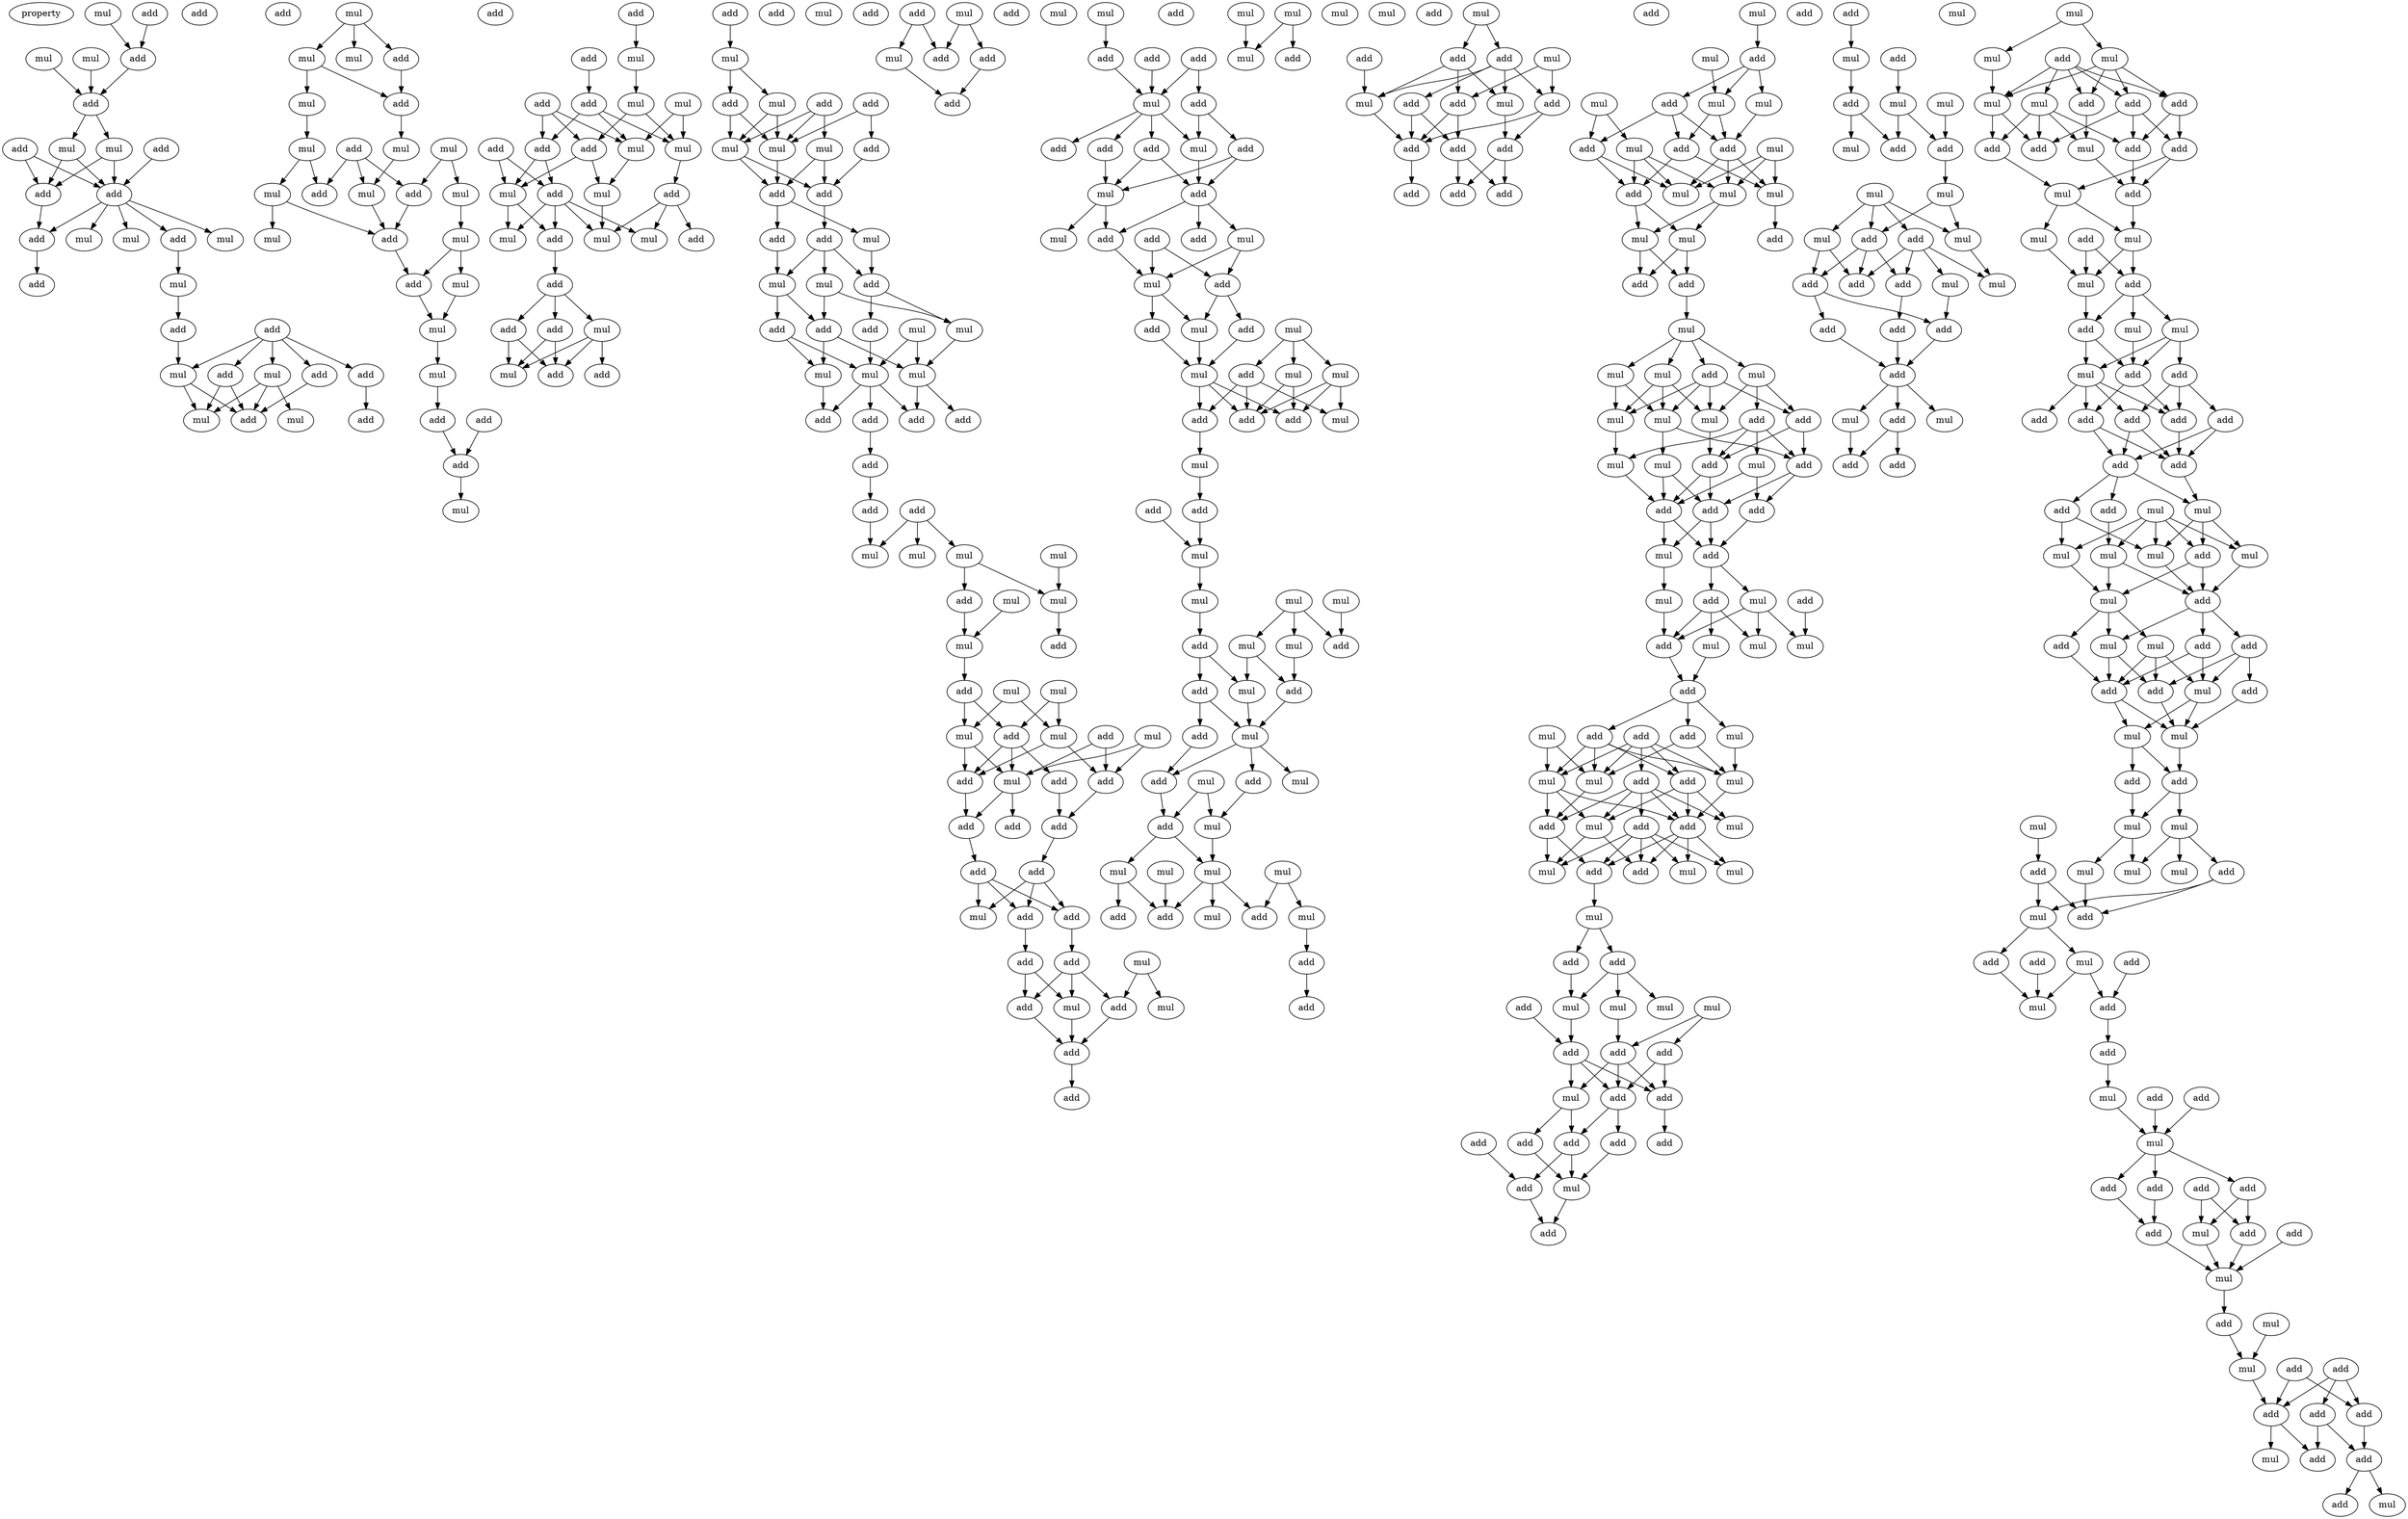 digraph {
    node [fontcolor=black]
    property [mul=2,lf=1.3]
    0 [ label = mul ];
    1 [ label = add ];
    2 [ label = add ];
    3 [ label = mul ];
    4 [ label = mul ];
    5 [ label = add ];
    6 [ label = add ];
    7 [ label = add ];
    8 [ label = mul ];
    9 [ label = add ];
    10 [ label = add ];
    11 [ label = mul ];
    12 [ label = add ];
    13 [ label = add ];
    14 [ label = mul ];
    15 [ label = add ];
    16 [ label = mul ];
    17 [ label = add ];
    18 [ label = mul ];
    19 [ label = add ];
    20 [ label = mul ];
    21 [ label = add ];
    22 [ label = add ];
    23 [ label = add ];
    24 [ label = add ];
    25 [ label = mul ];
    26 [ label = mul ];
    27 [ label = add ];
    28 [ label = mul ];
    29 [ label = add ];
    30 [ label = mul ];
    31 [ label = add ];
    32 [ label = mul ];
    33 [ label = mul ];
    34 [ label = mul ];
    35 [ label = add ];
    36 [ label = mul ];
    37 [ label = add ];
    38 [ label = mul ];
    39 [ label = mul ];
    40 [ label = add ];
    41 [ label = mul ];
    42 [ label = mul ];
    43 [ label = mul ];
    44 [ label = mul ];
    45 [ label = add ];
    46 [ label = add ];
    47 [ label = mul ];
    48 [ label = mul ];
    49 [ label = add ];
    50 [ label = mul ];
    51 [ label = add ];
    52 [ label = mul ];
    53 [ label = mul ];
    54 [ label = add ];
    55 [ label = add ];
    56 [ label = add ];
    57 [ label = add ];
    58 [ label = mul ];
    59 [ label = add ];
    60 [ label = add ];
    61 [ label = mul ];
    62 [ label = mul ];
    63 [ label = add ];
    64 [ label = mul ];
    65 [ label = add ];
    66 [ label = add ];
    67 [ label = add ];
    68 [ label = mul ];
    69 [ label = mul ];
    70 [ label = add ];
    71 [ label = mul ];
    72 [ label = add ];
    73 [ label = mul ];
    74 [ label = add ];
    75 [ label = mul ];
    76 [ label = add ];
    77 [ label = add ];
    78 [ label = mul ];
    79 [ label = mul ];
    80 [ label = add ];
    81 [ label = mul ];
    82 [ label = add ];
    83 [ label = add ];
    84 [ label = mul ];
    85 [ label = add ];
    86 [ label = add ];
    87 [ label = add ];
    88 [ label = mul ];
    89 [ label = mul ];
    90 [ label = add ];
    91 [ label = add ];
    92 [ label = add ];
    93 [ label = add ];
    94 [ label = mul ];
    95 [ label = add ];
    96 [ label = mul ];
    97 [ label = mul ];
    98 [ label = add ];
    99 [ label = add ];
    100 [ label = mul ];
    101 [ label = add ];
    102 [ label = add ];
    103 [ label = add ];
    104 [ label = mul ];
    105 [ label = mul ];
    106 [ label = add ];
    107 [ label = mul ];
    108 [ label = add ];
    109 [ label = add ];
    110 [ label = mul ];
    111 [ label = mul ];
    112 [ label = mul ];
    113 [ label = mul ];
    114 [ label = add ];
    115 [ label = add ];
    116 [ label = add ];
    117 [ label = mul ];
    118 [ label = add ];
    119 [ label = add ];
    120 [ label = add ];
    121 [ label = add ];
    122 [ label = mul ];
    123 [ label = mul ];
    124 [ label = mul ];
    125 [ label = mul ];
    126 [ label = add ];
    127 [ label = mul ];
    128 [ label = mul ];
    129 [ label = add ];
    130 [ label = mul ];
    131 [ label = add ];
    132 [ label = mul ];
    133 [ label = mul ];
    134 [ label = mul ];
    135 [ label = mul ];
    136 [ label = mul ];
    137 [ label = add ];
    138 [ label = add ];
    139 [ label = mul ];
    140 [ label = add ];
    141 [ label = add ];
    142 [ label = add ];
    143 [ label = add ];
    144 [ label = add ];
    145 [ label = add ];
    146 [ label = add ];
    147 [ label = add ];
    148 [ label = add ];
    149 [ label = add ];
    150 [ label = mul ];
    151 [ label = add ];
    152 [ label = add ];
    153 [ label = add ];
    154 [ label = mul ];
    155 [ label = mul ];
    156 [ label = mul ];
    157 [ label = add ];
    158 [ label = add ];
    159 [ label = add ];
    160 [ label = add ];
    161 [ label = add ];
    162 [ label = mul ];
    163 [ label = add ];
    164 [ label = add ];
    165 [ label = add ];
    166 [ label = mul ];
    167 [ label = mul ];
    168 [ label = add ];
    169 [ label = mul ];
    170 [ label = add ];
    171 [ label = add ];
    172 [ label = add ];
    173 [ label = add ];
    174 [ label = mul ];
    175 [ label = add ];
    176 [ label = add ];
    177 [ label = add ];
    178 [ label = add ];
    179 [ label = mul ];
    180 [ label = add ];
    181 [ label = mul ];
    182 [ label = add ];
    183 [ label = add ];
    184 [ label = mul ];
    185 [ label = mul ];
    186 [ label = add ];
    187 [ label = mul ];
    188 [ label = add ];
    189 [ label = mul ];
    190 [ label = add ];
    191 [ label = mul ];
    192 [ label = add ];
    193 [ label = mul ];
    194 [ label = mul ];
    195 [ label = mul ];
    196 [ label = add ];
    197 [ label = add ];
    198 [ label = add ];
    199 [ label = add ];
    200 [ label = mul ];
    201 [ label = add ];
    202 [ label = mul ];
    203 [ label = add ];
    204 [ label = add ];
    205 [ label = mul ];
    206 [ label = mul ];
    207 [ label = mul ];
    208 [ label = mul ];
    209 [ label = add ];
    210 [ label = add ];
    211 [ label = mul ];
    212 [ label = mul ];
    213 [ label = add ];
    214 [ label = add ];
    215 [ label = mul ];
    216 [ label = add ];
    217 [ label = mul ];
    218 [ label = mul ];
    219 [ label = add ];
    220 [ label = add ];
    221 [ label = mul ];
    222 [ label = add ];
    223 [ label = mul ];
    224 [ label = mul ];
    225 [ label = mul ];
    226 [ label = mul ];
    227 [ label = mul ];
    228 [ label = add ];
    229 [ label = mul ];
    230 [ label = mul ];
    231 [ label = add ];
    232 [ label = add ];
    233 [ label = add ];
    234 [ label = add ];
    235 [ label = mul ];
    236 [ label = mul ];
    237 [ label = mul ];
    238 [ label = mul ];
    239 [ label = mul ];
    240 [ label = add ];
    241 [ label = add ];
    242 [ label = mul ];
    243 [ label = add ];
    244 [ label = add ];
    245 [ label = add ];
    246 [ label = add ];
    247 [ label = mul ];
    248 [ label = add ];
    249 [ label = mul ];
    250 [ label = mul ];
    251 [ label = add ];
    252 [ label = add ];
    253 [ label = add ];
    254 [ label = add ];
    255 [ label = add ];
    256 [ label = add ];
    257 [ label = add ];
    258 [ label = add ];
    259 [ label = mul ];
    260 [ label = add ];
    261 [ label = mul ];
    262 [ label = add ];
    263 [ label = add ];
    264 [ label = mul ];
    265 [ label = mul ];
    266 [ label = mul ];
    267 [ label = add ];
    268 [ label = add ];
    269 [ label = mul ];
    270 [ label = add ];
    271 [ label = mul ];
    272 [ label = add ];
    273 [ label = mul ];
    274 [ label = mul ];
    275 [ label = mul ];
    276 [ label = mul ];
    277 [ label = mul ];
    278 [ label = add ];
    279 [ label = add ];
    280 [ label = add ];
    281 [ label = mul ];
    282 [ label = mul ];
    283 [ label = mul ];
    284 [ label = mul ];
    285 [ label = add ];
    286 [ label = mul ];
    287 [ label = mul ];
    288 [ label = mul ];
    289 [ label = add ];
    290 [ label = add ];
    291 [ label = add ];
    292 [ label = add ];
    293 [ label = mul ];
    294 [ label = mul ];
    295 [ label = mul ];
    296 [ label = add ];
    297 [ label = add ];
    298 [ label = add ];
    299 [ label = add ];
    300 [ label = mul ];
    301 [ label = add ];
    302 [ label = add ];
    303 [ label = mul ];
    304 [ label = mul ];
    305 [ label = mul ];
    306 [ label = add ];
    307 [ label = mul ];
    308 [ label = mul ];
    309 [ label = add ];
    310 [ label = mul ];
    311 [ label = mul ];
    312 [ label = add ];
    313 [ label = add ];
    314 [ label = add ];
    315 [ label = mul ];
    316 [ label = add ];
    317 [ label = mul ];
    318 [ label = add ];
    319 [ label = mul ];
    320 [ label = add ];
    321 [ label = mul ];
    322 [ label = mul ];
    323 [ label = add ];
    324 [ label = add ];
    325 [ label = add ];
    326 [ label = add ];
    327 [ label = mul ];
    328 [ label = mul ];
    329 [ label = mul ];
    330 [ label = mul ];
    331 [ label = add ];
    332 [ label = add ];
    333 [ label = mul ];
    334 [ label = add ];
    335 [ label = mul ];
    336 [ label = mul ];
    337 [ label = mul ];
    338 [ label = add ];
    339 [ label = add ];
    340 [ label = add ];
    341 [ label = add ];
    342 [ label = add ];
    343 [ label = mul ];
    344 [ label = add ];
    345 [ label = add ];
    346 [ label = add ];
    347 [ label = add ];
    348 [ label = add ];
    349 [ label = add ];
    350 [ label = mul ];
    351 [ label = add ];
    352 [ label = add ];
    353 [ label = mul ];
    354 [ label = add ];
    355 [ label = add ];
    356 [ label = mul ];
    357 [ label = mul ];
    358 [ label = mul ];
    359 [ label = add ];
    360 [ label = add ];
    361 [ label = mul ];
    362 [ label = mul ];
    363 [ label = add ];
    364 [ label = mul ];
    365 [ label = add ];
    366 [ label = mul ];
    367 [ label = mul ];
    368 [ label = add ];
    369 [ label = add ];
    370 [ label = mul ];
    371 [ label = add ];
    372 [ label = add ];
    373 [ label = add ];
    374 [ label = add ];
    375 [ label = add ];
    376 [ label = mul ];
    377 [ label = mul ];
    378 [ label = mul ];
    379 [ label = add ];
    380 [ label = add ];
    381 [ label = add ];
    382 [ label = mul ];
    383 [ label = add ];
    384 [ label = mul ];
    385 [ label = mul ];
    386 [ label = add ];
    387 [ label = add ];
    388 [ label = mul ];
    389 [ label = mul ];
    390 [ label = add ];
    391 [ label = mul ];
    392 [ label = add ];
    393 [ label = add ];
    394 [ label = add ];
    395 [ label = add ];
    396 [ label = add ];
    397 [ label = mul ];
    398 [ label = add ];
    399 [ label = mul ];
    400 [ label = mul ];
    401 [ label = mul ];
    402 [ label = add ];
    403 [ label = mul ];
    404 [ label = mul ];
    405 [ label = add ];
    406 [ label = add ];
    407 [ label = mul ];
    408 [ label = add ];
    409 [ label = add ];
    410 [ label = add ];
    411 [ label = add ];
    412 [ label = add ];
    413 [ label = add ];
    414 [ label = add ];
    415 [ label = add ];
    416 [ label = mul ];
    417 [ label = add ];
    418 [ label = add ];
    419 [ label = mul ];
    420 [ label = mul ];
    421 [ label = mul ];
    422 [ label = mul ];
    423 [ label = mul ];
    424 [ label = add ];
    425 [ label = add ];
    426 [ label = mul ];
    427 [ label = mul ];
    428 [ label = mul ];
    429 [ label = add ];
    430 [ label = add ];
    431 [ label = add ];
    432 [ label = mul ];
    433 [ label = add ];
    434 [ label = add ];
    435 [ label = add ];
    436 [ label = mul ];
    437 [ label = mul ];
    438 [ label = add ];
    439 [ label = add ];
    440 [ label = mul ];
    441 [ label = mul ];
    442 [ label = mul ];
    443 [ label = mul ];
    444 [ label = mul ];
    445 [ label = add ];
    446 [ label = add ];
    447 [ label = mul ];
    448 [ label = add ];
    449 [ label = mul ];
    450 [ label = add ];
    451 [ label = add ];
    452 [ label = add ];
    453 [ label = mul ];
    454 [ label = add ];
    455 [ label = mul ];
    456 [ label = add ];
    457 [ label = mul ];
    458 [ label = add ];
    459 [ label = add ];
    460 [ label = mul ];
    461 [ label = add ];
    462 [ label = add ];
    463 [ label = add ];
    464 [ label = add ];
    465 [ label = add ];
    466 [ label = add ];
    467 [ label = mul ];
    468 [ label = add ];
    469 [ label = mul ];
    470 [ label = add ];
    471 [ label = mul ];
    472 [ label = add ];
    473 [ label = add ];
    474 [ label = mul ];
    475 [ label = add ];
    476 [ label = add ];
    477 [ label = add ];
    478 [ label = add ];
    479 [ label = mul ];
    480 [ label = add ];
    481 [ label = add ];
    482 [ label = mul ];
    0 -> 5 [ name = 0 ];
    2 -> 5 [ name = 1 ];
    3 -> 6 [ name = 2 ];
    4 -> 6 [ name = 3 ];
    5 -> 6 [ name = 4 ];
    6 -> 8 [ name = 5 ];
    6 -> 11 [ name = 6 ];
    8 -> 12 [ name = 7 ];
    8 -> 13 [ name = 8 ];
    9 -> 12 [ name = 9 ];
    9 -> 13 [ name = 10 ];
    10 -> 13 [ name = 11 ];
    11 -> 12 [ name = 12 ];
    11 -> 13 [ name = 13 ];
    12 -> 17 [ name = 14 ];
    13 -> 14 [ name = 15 ];
    13 -> 15 [ name = 16 ];
    13 -> 16 [ name = 17 ];
    13 -> 17 [ name = 18 ];
    13 -> 18 [ name = 19 ];
    15 -> 20 [ name = 20 ];
    17 -> 19 [ name = 21 ];
    20 -> 21 [ name = 22 ];
    21 -> 26 [ name = 23 ];
    22 -> 23 [ name = 24 ];
    22 -> 24 [ name = 25 ];
    22 -> 25 [ name = 26 ];
    22 -> 26 [ name = 27 ];
    22 -> 27 [ name = 28 ];
    23 -> 31 [ name = 29 ];
    24 -> 29 [ name = 30 ];
    25 -> 28 [ name = 31 ];
    25 -> 30 [ name = 32 ];
    25 -> 31 [ name = 33 ];
    26 -> 28 [ name = 34 ];
    26 -> 31 [ name = 35 ];
    27 -> 28 [ name = 36 ];
    27 -> 31 [ name = 37 ];
    32 -> 33 [ name = 38 ];
    32 -> 34 [ name = 39 ];
    32 -> 35 [ name = 40 ];
    33 -> 36 [ name = 41 ];
    33 -> 37 [ name = 42 ];
    35 -> 37 [ name = 43 ];
    36 -> 39 [ name = 44 ];
    37 -> 41 [ name = 45 ];
    38 -> 44 [ name = 46 ];
    38 -> 46 [ name = 47 ];
    39 -> 42 [ name = 48 ];
    39 -> 45 [ name = 49 ];
    40 -> 43 [ name = 50 ];
    40 -> 45 [ name = 51 ];
    40 -> 46 [ name = 52 ];
    41 -> 43 [ name = 53 ];
    42 -> 48 [ name = 54 ];
    42 -> 49 [ name = 55 ];
    43 -> 49 [ name = 56 ];
    44 -> 47 [ name = 57 ];
    46 -> 49 [ name = 58 ];
    47 -> 50 [ name = 59 ];
    47 -> 51 [ name = 60 ];
    49 -> 51 [ name = 61 ];
    50 -> 52 [ name = 62 ];
    51 -> 52 [ name = 63 ];
    52 -> 53 [ name = 64 ];
    53 -> 55 [ name = 65 ];
    55 -> 57 [ name = 66 ];
    56 -> 57 [ name = 67 ];
    57 -> 58 [ name = 68 ];
    59 -> 61 [ name = 69 ];
    60 -> 63 [ name = 70 ];
    61 -> 62 [ name = 71 ];
    62 -> 67 [ name = 72 ];
    62 -> 69 [ name = 73 ];
    63 -> 68 [ name = 74 ];
    63 -> 69 [ name = 75 ];
    63 -> 70 [ name = 76 ];
    64 -> 68 [ name = 77 ];
    64 -> 69 [ name = 78 ];
    65 -> 67 [ name = 79 ];
    65 -> 68 [ name = 80 ];
    65 -> 70 [ name = 81 ];
    66 -> 72 [ name = 82 ];
    66 -> 73 [ name = 83 ];
    67 -> 71 [ name = 84 ];
    67 -> 73 [ name = 85 ];
    68 -> 71 [ name = 86 ];
    69 -> 74 [ name = 87 ];
    70 -> 72 [ name = 88 ];
    70 -> 73 [ name = 89 ];
    71 -> 78 [ name = 90 ];
    72 -> 75 [ name = 91 ];
    72 -> 77 [ name = 92 ];
    72 -> 78 [ name = 93 ];
    72 -> 79 [ name = 94 ];
    73 -> 75 [ name = 95 ];
    73 -> 77 [ name = 96 ];
    74 -> 76 [ name = 97 ];
    74 -> 78 [ name = 98 ];
    74 -> 79 [ name = 99 ];
    77 -> 80 [ name = 100 ];
    80 -> 81 [ name = 101 ];
    80 -> 82 [ name = 102 ];
    80 -> 83 [ name = 103 ];
    81 -> 84 [ name = 104 ];
    81 -> 85 [ name = 105 ];
    81 -> 86 [ name = 106 ];
    82 -> 84 [ name = 107 ];
    82 -> 86 [ name = 108 ];
    83 -> 84 [ name = 109 ];
    83 -> 86 [ name = 110 ];
    87 -> 88 [ name = 111 ];
    88 -> 89 [ name = 112 ];
    88 -> 93 [ name = 113 ];
    89 -> 96 [ name = 114 ];
    89 -> 97 [ name = 115 ];
    91 -> 94 [ name = 116 ];
    91 -> 96 [ name = 117 ];
    91 -> 97 [ name = 118 ];
    92 -> 95 [ name = 119 ];
    92 -> 97 [ name = 120 ];
    93 -> 96 [ name = 121 ];
    93 -> 97 [ name = 122 ];
    94 -> 98 [ name = 123 ];
    94 -> 99 [ name = 124 ];
    95 -> 98 [ name = 125 ];
    96 -> 98 [ name = 126 ];
    96 -> 99 [ name = 127 ];
    97 -> 99 [ name = 128 ];
    98 -> 102 [ name = 129 ];
    99 -> 100 [ name = 130 ];
    99 -> 101 [ name = 131 ];
    100 -> 103 [ name = 132 ];
    101 -> 105 [ name = 133 ];
    102 -> 103 [ name = 134 ];
    102 -> 104 [ name = 135 ];
    102 -> 105 [ name = 136 ];
    103 -> 107 [ name = 137 ];
    103 -> 108 [ name = 138 ];
    104 -> 107 [ name = 139 ];
    104 -> 109 [ name = 140 ];
    105 -> 106 [ name = 141 ];
    105 -> 109 [ name = 142 ];
    106 -> 111 [ name = 143 ];
    106 -> 112 [ name = 144 ];
    107 -> 113 [ name = 145 ];
    108 -> 112 [ name = 146 ];
    109 -> 111 [ name = 147 ];
    109 -> 113 [ name = 148 ];
    110 -> 112 [ name = 149 ];
    110 -> 113 [ name = 150 ];
    111 -> 114 [ name = 151 ];
    112 -> 114 [ name = 152 ];
    112 -> 116 [ name = 153 ];
    112 -> 118 [ name = 154 ];
    113 -> 115 [ name = 155 ];
    113 -> 118 [ name = 156 ];
    116 -> 119 [ name = 157 ];
    119 -> 121 [ name = 158 ];
    120 -> 123 [ name = 159 ];
    120 -> 124 [ name = 160 ];
    120 -> 125 [ name = 161 ];
    121 -> 123 [ name = 162 ];
    122 -> 128 [ name = 163 ];
    125 -> 126 [ name = 164 ];
    125 -> 128 [ name = 165 ];
    126 -> 130 [ name = 166 ];
    127 -> 130 [ name = 167 ];
    128 -> 129 [ name = 168 ];
    130 -> 131 [ name = 169 ];
    131 -> 136 [ name = 170 ];
    131 -> 137 [ name = 171 ];
    132 -> 134 [ name = 172 ];
    132 -> 136 [ name = 173 ];
    133 -> 134 [ name = 174 ];
    133 -> 137 [ name = 175 ];
    134 -> 141 [ name = 176 ];
    134 -> 142 [ name = 177 ];
    135 -> 139 [ name = 178 ];
    135 -> 142 [ name = 179 ];
    136 -> 139 [ name = 180 ];
    136 -> 141 [ name = 181 ];
    137 -> 139 [ name = 182 ];
    137 -> 140 [ name = 183 ];
    137 -> 141 [ name = 184 ];
    138 -> 139 [ name = 185 ];
    138 -> 142 [ name = 186 ];
    139 -> 143 [ name = 187 ];
    139 -> 144 [ name = 188 ];
    140 -> 145 [ name = 189 ];
    141 -> 143 [ name = 190 ];
    142 -> 145 [ name = 191 ];
    143 -> 146 [ name = 192 ];
    145 -> 147 [ name = 193 ];
    146 -> 148 [ name = 194 ];
    146 -> 149 [ name = 195 ];
    146 -> 150 [ name = 196 ];
    147 -> 148 [ name = 197 ];
    147 -> 149 [ name = 198 ];
    147 -> 150 [ name = 199 ];
    148 -> 153 [ name = 200 ];
    149 -> 152 [ name = 201 ];
    152 -> 155 [ name = 202 ];
    152 -> 157 [ name = 203 ];
    153 -> 155 [ name = 204 ];
    153 -> 157 [ name = 205 ];
    153 -> 158 [ name = 206 ];
    154 -> 156 [ name = 207 ];
    154 -> 158 [ name = 208 ];
    155 -> 159 [ name = 209 ];
    157 -> 159 [ name = 210 ];
    158 -> 159 [ name = 211 ];
    159 -> 160 [ name = 212 ];
    161 -> 164 [ name = 213 ];
    161 -> 167 [ name = 214 ];
    162 -> 163 [ name = 215 ];
    162 -> 164 [ name = 216 ];
    163 -> 168 [ name = 217 ];
    167 -> 168 [ name = 218 ];
    169 -> 172 [ name = 219 ];
    170 -> 174 [ name = 220 ];
    171 -> 173 [ name = 221 ];
    171 -> 174 [ name = 222 ];
    172 -> 174 [ name = 223 ];
    173 -> 175 [ name = 224 ];
    173 -> 179 [ name = 225 ];
    174 -> 176 [ name = 226 ];
    174 -> 177 [ name = 227 ];
    174 -> 178 [ name = 228 ];
    174 -> 179 [ name = 229 ];
    175 -> 180 [ name = 230 ];
    175 -> 181 [ name = 231 ];
    176 -> 181 [ name = 232 ];
    177 -> 180 [ name = 233 ];
    177 -> 181 [ name = 234 ];
    179 -> 180 [ name = 235 ];
    180 -> 182 [ name = 236 ];
    180 -> 185 [ name = 237 ];
    180 -> 186 [ name = 238 ];
    181 -> 182 [ name = 239 ];
    181 -> 184 [ name = 240 ];
    182 -> 187 [ name = 241 ];
    183 -> 187 [ name = 242 ];
    183 -> 188 [ name = 243 ];
    185 -> 187 [ name = 244 ];
    185 -> 188 [ name = 245 ];
    187 -> 190 [ name = 246 ];
    187 -> 191 [ name = 247 ];
    188 -> 191 [ name = 248 ];
    188 -> 192 [ name = 249 ];
    189 -> 193 [ name = 250 ];
    189 -> 195 [ name = 251 ];
    189 -> 197 [ name = 252 ];
    190 -> 194 [ name = 253 ];
    191 -> 194 [ name = 254 ];
    192 -> 194 [ name = 255 ];
    193 -> 198 [ name = 256 ];
    193 -> 201 [ name = 257 ];
    194 -> 198 [ name = 258 ];
    194 -> 199 [ name = 259 ];
    194 -> 201 [ name = 260 ];
    195 -> 198 [ name = 261 ];
    195 -> 200 [ name = 262 ];
    195 -> 201 [ name = 263 ];
    197 -> 198 [ name = 264 ];
    197 -> 199 [ name = 265 ];
    197 -> 200 [ name = 266 ];
    199 -> 202 [ name = 267 ];
    202 -> 204 [ name = 268 ];
    203 -> 205 [ name = 269 ];
    204 -> 205 [ name = 270 ];
    205 -> 208 [ name = 271 ];
    206 -> 209 [ name = 272 ];
    206 -> 211 [ name = 273 ];
    206 -> 212 [ name = 274 ];
    207 -> 209 [ name = 275 ];
    208 -> 210 [ name = 276 ];
    210 -> 214 [ name = 277 ];
    210 -> 215 [ name = 278 ];
    211 -> 213 [ name = 279 ];
    211 -> 215 [ name = 280 ];
    212 -> 213 [ name = 281 ];
    213 -> 217 [ name = 282 ];
    214 -> 216 [ name = 283 ];
    214 -> 217 [ name = 284 ];
    215 -> 217 [ name = 285 ];
    216 -> 219 [ name = 286 ];
    217 -> 219 [ name = 287 ];
    217 -> 220 [ name = 288 ];
    217 -> 221 [ name = 289 ];
    218 -> 222 [ name = 290 ];
    218 -> 223 [ name = 291 ];
    219 -> 222 [ name = 292 ];
    220 -> 223 [ name = 293 ];
    222 -> 225 [ name = 294 ];
    222 -> 227 [ name = 295 ];
    223 -> 225 [ name = 296 ];
    224 -> 228 [ name = 297 ];
    225 -> 228 [ name = 298 ];
    225 -> 229 [ name = 299 ];
    225 -> 231 [ name = 300 ];
    226 -> 230 [ name = 301 ];
    226 -> 231 [ name = 302 ];
    227 -> 228 [ name = 303 ];
    227 -> 232 [ name = 304 ];
    230 -> 233 [ name = 305 ];
    233 -> 234 [ name = 306 ];
    235 -> 239 [ name = 307 ];
    236 -> 239 [ name = 308 ];
    236 -> 240 [ name = 309 ];
    242 -> 245 [ name = 310 ];
    242 -> 246 [ name = 311 ];
    244 -> 249 [ name = 312 ];
    245 -> 249 [ name = 313 ];
    245 -> 250 [ name = 314 ];
    245 -> 251 [ name = 315 ];
    246 -> 248 [ name = 316 ];
    246 -> 249 [ name = 317 ];
    246 -> 250 [ name = 318 ];
    246 -> 252 [ name = 319 ];
    247 -> 248 [ name = 320 ];
    247 -> 251 [ name = 321 ];
    248 -> 253 [ name = 322 ];
    248 -> 255 [ name = 323 ];
    249 -> 255 [ name = 324 ];
    250 -> 253 [ name = 325 ];
    251 -> 254 [ name = 326 ];
    251 -> 255 [ name = 327 ];
    252 -> 254 [ name = 328 ];
    252 -> 255 [ name = 329 ];
    253 -> 256 [ name = 330 ];
    253 -> 257 [ name = 331 ];
    254 -> 256 [ name = 332 ];
    254 -> 257 [ name = 333 ];
    255 -> 258 [ name = 334 ];
    259 -> 260 [ name = 335 ];
    260 -> 263 [ name = 336 ];
    260 -> 264 [ name = 337 ];
    260 -> 265 [ name = 338 ];
    261 -> 264 [ name = 339 ];
    263 -> 267 [ name = 340 ];
    263 -> 268 [ name = 341 ];
    263 -> 270 [ name = 342 ];
    264 -> 268 [ name = 343 ];
    264 -> 270 [ name = 344 ];
    265 -> 270 [ name = 345 ];
    266 -> 267 [ name = 346 ];
    266 -> 271 [ name = 347 ];
    267 -> 272 [ name = 348 ];
    267 -> 273 [ name = 349 ];
    268 -> 272 [ name = 350 ];
    268 -> 275 [ name = 351 ];
    269 -> 273 [ name = 352 ];
    269 -> 274 [ name = 353 ];
    269 -> 275 [ name = 354 ];
    270 -> 273 [ name = 355 ];
    270 -> 274 [ name = 356 ];
    270 -> 275 [ name = 357 ];
    271 -> 272 [ name = 358 ];
    271 -> 273 [ name = 359 ];
    271 -> 274 [ name = 360 ];
    272 -> 276 [ name = 361 ];
    272 -> 277 [ name = 362 ];
    274 -> 276 [ name = 363 ];
    274 -> 277 [ name = 364 ];
    275 -> 278 [ name = 365 ];
    276 -> 279 [ name = 366 ];
    276 -> 280 [ name = 367 ];
    277 -> 279 [ name = 368 ];
    277 -> 280 [ name = 369 ];
    279 -> 281 [ name = 370 ];
    281 -> 282 [ name = 371 ];
    281 -> 283 [ name = 372 ];
    281 -> 284 [ name = 373 ];
    281 -> 285 [ name = 374 ];
    282 -> 287 [ name = 375 ];
    282 -> 288 [ name = 376 ];
    283 -> 286 [ name = 377 ];
    283 -> 287 [ name = 378 ];
    283 -> 288 [ name = 379 ];
    284 -> 286 [ name = 380 ];
    284 -> 289 [ name = 381 ];
    284 -> 290 [ name = 382 ];
    285 -> 286 [ name = 383 ];
    285 -> 287 [ name = 384 ];
    285 -> 288 [ name = 385 ];
    285 -> 289 [ name = 386 ];
    286 -> 291 [ name = 387 ];
    287 -> 294 [ name = 388 ];
    288 -> 292 [ name = 389 ];
    288 -> 295 [ name = 390 ];
    289 -> 291 [ name = 391 ];
    289 -> 292 [ name = 392 ];
    290 -> 291 [ name = 393 ];
    290 -> 292 [ name = 394 ];
    290 -> 293 [ name = 395 ];
    290 -> 294 [ name = 396 ];
    291 -> 296 [ name = 397 ];
    291 -> 298 [ name = 398 ];
    292 -> 296 [ name = 399 ];
    292 -> 297 [ name = 400 ];
    293 -> 297 [ name = 401 ];
    293 -> 298 [ name = 402 ];
    294 -> 298 [ name = 403 ];
    295 -> 296 [ name = 404 ];
    295 -> 298 [ name = 405 ];
    296 -> 299 [ name = 406 ];
    296 -> 300 [ name = 407 ];
    297 -> 299 [ name = 408 ];
    298 -> 299 [ name = 409 ];
    298 -> 300 [ name = 410 ];
    299 -> 302 [ name = 411 ];
    299 -> 304 [ name = 412 ];
    300 -> 303 [ name = 413 ];
    301 -> 305 [ name = 414 ];
    302 -> 306 [ name = 415 ];
    302 -> 307 [ name = 416 ];
    302 -> 308 [ name = 417 ];
    303 -> 306 [ name = 418 ];
    304 -> 305 [ name = 419 ];
    304 -> 306 [ name = 420 ];
    304 -> 308 [ name = 421 ];
    306 -> 309 [ name = 422 ];
    307 -> 309 [ name = 423 ];
    309 -> 310 [ name = 424 ];
    309 -> 313 [ name = 425 ];
    309 -> 314 [ name = 426 ];
    310 -> 317 [ name = 427 ];
    311 -> 315 [ name = 428 ];
    311 -> 319 [ name = 429 ];
    312 -> 315 [ name = 430 ];
    312 -> 316 [ name = 431 ];
    312 -> 317 [ name = 432 ];
    312 -> 318 [ name = 433 ];
    312 -> 319 [ name = 434 ];
    313 -> 315 [ name = 435 ];
    313 -> 316 [ name = 436 ];
    313 -> 317 [ name = 437 ];
    313 -> 319 [ name = 438 ];
    314 -> 317 [ name = 439 ];
    314 -> 319 [ name = 440 ];
    315 -> 320 [ name = 441 ];
    315 -> 321 [ name = 442 ];
    315 -> 323 [ name = 443 ];
    316 -> 321 [ name = 444 ];
    316 -> 322 [ name = 445 ];
    316 -> 323 [ name = 446 ];
    317 -> 323 [ name = 447 ];
    318 -> 320 [ name = 448 ];
    318 -> 321 [ name = 449 ];
    318 -> 322 [ name = 450 ];
    318 -> 323 [ name = 451 ];
    318 -> 324 [ name = 452 ];
    319 -> 320 [ name = 453 ];
    320 -> 326 [ name = 454 ];
    320 -> 327 [ name = 455 ];
    321 -> 325 [ name = 456 ];
    321 -> 327 [ name = 457 ];
    323 -> 325 [ name = 458 ];
    323 -> 326 [ name = 459 ];
    323 -> 328 [ name = 460 ];
    323 -> 329 [ name = 461 ];
    324 -> 325 [ name = 462 ];
    324 -> 326 [ name = 463 ];
    324 -> 327 [ name = 464 ];
    324 -> 328 [ name = 465 ];
    324 -> 329 [ name = 466 ];
    326 -> 330 [ name = 467 ];
    330 -> 331 [ name = 468 ];
    330 -> 332 [ name = 469 ];
    331 -> 335 [ name = 470 ];
    331 -> 336 [ name = 471 ];
    331 -> 337 [ name = 472 ];
    332 -> 335 [ name = 473 ];
    333 -> 339 [ name = 474 ];
    333 -> 340 [ name = 475 ];
    334 -> 338 [ name = 476 ];
    335 -> 338 [ name = 477 ];
    336 -> 340 [ name = 478 ];
    338 -> 341 [ name = 479 ];
    338 -> 342 [ name = 480 ];
    338 -> 343 [ name = 481 ];
    339 -> 341 [ name = 482 ];
    339 -> 342 [ name = 483 ];
    340 -> 341 [ name = 484 ];
    340 -> 342 [ name = 485 ];
    340 -> 343 [ name = 486 ];
    341 -> 344 [ name = 487 ];
    341 -> 347 [ name = 488 ];
    342 -> 346 [ name = 489 ];
    343 -> 344 [ name = 490 ];
    343 -> 345 [ name = 491 ];
    344 -> 349 [ name = 492 ];
    344 -> 350 [ name = 493 ];
    345 -> 350 [ name = 494 ];
    347 -> 350 [ name = 495 ];
    348 -> 349 [ name = 496 ];
    349 -> 352 [ name = 497 ];
    350 -> 352 [ name = 498 ];
    351 -> 353 [ name = 499 ];
    353 -> 355 [ name = 500 ];
    354 -> 357 [ name = 501 ];
    355 -> 358 [ name = 502 ];
    355 -> 360 [ name = 503 ];
    356 -> 359 [ name = 504 ];
    357 -> 359 [ name = 505 ];
    357 -> 360 [ name = 506 ];
    359 -> 362 [ name = 507 ];
    361 -> 363 [ name = 508 ];
    361 -> 364 [ name = 509 ];
    361 -> 365 [ name = 510 ];
    361 -> 366 [ name = 511 ];
    362 -> 363 [ name = 512 ];
    362 -> 366 [ name = 513 ];
    363 -> 368 [ name = 514 ];
    363 -> 369 [ name = 515 ];
    363 -> 371 [ name = 516 ];
    364 -> 368 [ name = 517 ];
    364 -> 369 [ name = 518 ];
    365 -> 367 [ name = 519 ];
    365 -> 368 [ name = 520 ];
    365 -> 370 [ name = 521 ];
    365 -> 371 [ name = 522 ];
    366 -> 370 [ name = 523 ];
    367 -> 374 [ name = 524 ];
    369 -> 372 [ name = 525 ];
    369 -> 374 [ name = 526 ];
    371 -> 373 [ name = 527 ];
    372 -> 375 [ name = 528 ];
    373 -> 375 [ name = 529 ];
    374 -> 375 [ name = 530 ];
    375 -> 376 [ name = 531 ];
    375 -> 377 [ name = 532 ];
    375 -> 379 [ name = 533 ];
    376 -> 381 [ name = 534 ];
    379 -> 380 [ name = 535 ];
    379 -> 381 [ name = 536 ];
    382 -> 384 [ name = 537 ];
    382 -> 385 [ name = 538 ];
    383 -> 386 [ name = 539 ];
    383 -> 387 [ name = 540 ];
    383 -> 388 [ name = 541 ];
    383 -> 389 [ name = 542 ];
    383 -> 390 [ name = 543 ];
    384 -> 386 [ name = 544 ];
    384 -> 387 [ name = 545 ];
    384 -> 389 [ name = 546 ];
    384 -> 390 [ name = 547 ];
    385 -> 389 [ name = 548 ];
    386 -> 391 [ name = 549 ];
    387 -> 392 [ name = 550 ];
    387 -> 393 [ name = 551 ];
    387 -> 394 [ name = 552 ];
    388 -> 391 [ name = 553 ];
    388 -> 392 [ name = 554 ];
    388 -> 394 [ name = 555 ];
    388 -> 395 [ name = 556 ];
    389 -> 394 [ name = 557 ];
    389 -> 395 [ name = 558 ];
    390 -> 392 [ name = 559 ];
    390 -> 393 [ name = 560 ];
    391 -> 396 [ name = 561 ];
    392 -> 396 [ name = 562 ];
    393 -> 396 [ name = 563 ];
    393 -> 397 [ name = 564 ];
    395 -> 397 [ name = 565 ];
    396 -> 399 [ name = 566 ];
    397 -> 399 [ name = 567 ];
    397 -> 400 [ name = 568 ];
    398 -> 401 [ name = 569 ];
    398 -> 402 [ name = 570 ];
    399 -> 401 [ name = 571 ];
    399 -> 402 [ name = 572 ];
    400 -> 401 [ name = 573 ];
    401 -> 405 [ name = 574 ];
    402 -> 403 [ name = 575 ];
    402 -> 404 [ name = 576 ];
    402 -> 405 [ name = 577 ];
    403 -> 408 [ name = 578 ];
    404 -> 406 [ name = 579 ];
    404 -> 407 [ name = 580 ];
    404 -> 408 [ name = 581 ];
    405 -> 407 [ name = 582 ];
    405 -> 408 [ name = 583 ];
    406 -> 410 [ name = 584 ];
    406 -> 411 [ name = 585 ];
    406 -> 412 [ name = 586 ];
    407 -> 409 [ name = 587 ];
    407 -> 410 [ name = 588 ];
    407 -> 412 [ name = 589 ];
    407 -> 413 [ name = 590 ];
    408 -> 409 [ name = 591 ];
    408 -> 412 [ name = 592 ];
    409 -> 414 [ name = 593 ];
    409 -> 415 [ name = 594 ];
    410 -> 414 [ name = 595 ];
    410 -> 415 [ name = 596 ];
    411 -> 414 [ name = 597 ];
    411 -> 415 [ name = 598 ];
    412 -> 415 [ name = 599 ];
    414 -> 417 [ name = 600 ];
    414 -> 418 [ name = 601 ];
    414 -> 419 [ name = 602 ];
    415 -> 419 [ name = 603 ];
    416 -> 420 [ name = 604 ];
    416 -> 421 [ name = 605 ];
    416 -> 422 [ name = 606 ];
    416 -> 423 [ name = 607 ];
    416 -> 424 [ name = 608 ];
    417 -> 420 [ name = 609 ];
    417 -> 422 [ name = 610 ];
    418 -> 421 [ name = 611 ];
    419 -> 422 [ name = 612 ];
    419 -> 423 [ name = 613 ];
    419 -> 424 [ name = 614 ];
    420 -> 426 [ name = 615 ];
    421 -> 425 [ name = 616 ];
    421 -> 426 [ name = 617 ];
    422 -> 425 [ name = 618 ];
    423 -> 425 [ name = 619 ];
    424 -> 425 [ name = 620 ];
    424 -> 426 [ name = 621 ];
    425 -> 427 [ name = 622 ];
    425 -> 429 [ name = 623 ];
    425 -> 431 [ name = 624 ];
    426 -> 427 [ name = 625 ];
    426 -> 428 [ name = 626 ];
    426 -> 430 [ name = 627 ];
    427 -> 434 [ name = 628 ];
    427 -> 435 [ name = 629 ];
    428 -> 432 [ name = 630 ];
    428 -> 434 [ name = 631 ];
    428 -> 435 [ name = 632 ];
    429 -> 432 [ name = 633 ];
    429 -> 433 [ name = 634 ];
    429 -> 435 [ name = 635 ];
    430 -> 434 [ name = 636 ];
    431 -> 432 [ name = 637 ];
    431 -> 434 [ name = 638 ];
    432 -> 436 [ name = 639 ];
    432 -> 437 [ name = 640 ];
    433 -> 437 [ name = 641 ];
    434 -> 436 [ name = 642 ];
    434 -> 437 [ name = 643 ];
    435 -> 437 [ name = 644 ];
    436 -> 438 [ name = 645 ];
    436 -> 439 [ name = 646 ];
    437 -> 438 [ name = 647 ];
    438 -> 440 [ name = 648 ];
    438 -> 441 [ name = 649 ];
    439 -> 441 [ name = 650 ];
    440 -> 443 [ name = 651 ];
    440 -> 445 [ name = 652 ];
    440 -> 447 [ name = 653 ];
    441 -> 444 [ name = 654 ];
    441 -> 447 [ name = 655 ];
    442 -> 446 [ name = 656 ];
    444 -> 448 [ name = 657 ];
    445 -> 448 [ name = 658 ];
    445 -> 449 [ name = 659 ];
    446 -> 448 [ name = 660 ];
    446 -> 449 [ name = 661 ];
    449 -> 451 [ name = 662 ];
    449 -> 453 [ name = 663 ];
    450 -> 454 [ name = 664 ];
    451 -> 455 [ name = 665 ];
    452 -> 455 [ name = 666 ];
    453 -> 454 [ name = 667 ];
    453 -> 455 [ name = 668 ];
    454 -> 456 [ name = 669 ];
    456 -> 457 [ name = 670 ];
    457 -> 460 [ name = 671 ];
    458 -> 460 [ name = 672 ];
    459 -> 460 [ name = 673 ];
    460 -> 462 [ name = 674 ];
    460 -> 463 [ name = 675 ];
    460 -> 464 [ name = 676 ];
    461 -> 467 [ name = 677 ];
    461 -> 468 [ name = 678 ];
    462 -> 467 [ name = 679 ];
    462 -> 468 [ name = 680 ];
    463 -> 465 [ name = 681 ];
    464 -> 465 [ name = 682 ];
    465 -> 469 [ name = 683 ];
    466 -> 469 [ name = 684 ];
    467 -> 469 [ name = 685 ];
    468 -> 469 [ name = 686 ];
    469 -> 470 [ name = 687 ];
    470 -> 474 [ name = 688 ];
    471 -> 474 [ name = 689 ];
    472 -> 475 [ name = 690 ];
    472 -> 476 [ name = 691 ];
    472 -> 477 [ name = 692 ];
    473 -> 475 [ name = 693 ];
    473 -> 476 [ name = 694 ];
    474 -> 475 [ name = 695 ];
    475 -> 479 [ name = 696 ];
    475 -> 480 [ name = 697 ];
    476 -> 478 [ name = 698 ];
    477 -> 478 [ name = 699 ];
    477 -> 480 [ name = 700 ];
    478 -> 481 [ name = 701 ];
    478 -> 482 [ name = 702 ];
}
